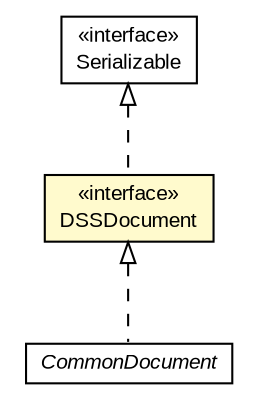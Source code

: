 #!/usr/local/bin/dot
#
# Class diagram 
# Generated by UMLGraph version R5_6-24-gf6e263 (http://www.umlgraph.org/)
#

digraph G {
	edge [fontname="arial",fontsize=10,labelfontname="arial",labelfontsize=10];
	node [fontname="arial",fontsize=10,shape=plaintext];
	nodesep=0.25;
	ranksep=0.5;
	// eu.europa.esig.dss.CommonDocument
	c295562 [label=<<table title="eu.europa.esig.dss.CommonDocument" border="0" cellborder="1" cellspacing="0" cellpadding="2" port="p" href="./CommonDocument.html">
		<tr><td><table border="0" cellspacing="0" cellpadding="1">
<tr><td align="center" balign="center"><font face="arial italic"> CommonDocument </font></td></tr>
		</table></td></tr>
		</table>>, URL="./CommonDocument.html", fontname="arial", fontcolor="black", fontsize=10.0];
	// eu.europa.esig.dss.DSSDocument
	c295588 [label=<<table title="eu.europa.esig.dss.DSSDocument" border="0" cellborder="1" cellspacing="0" cellpadding="2" port="p" bgcolor="lemonChiffon" href="./DSSDocument.html">
		<tr><td><table border="0" cellspacing="0" cellpadding="1">
<tr><td align="center" balign="center"> &#171;interface&#187; </td></tr>
<tr><td align="center" balign="center"> DSSDocument </td></tr>
		</table></td></tr>
		</table>>, URL="./DSSDocument.html", fontname="arial", fontcolor="black", fontsize=10.0];
	//eu.europa.esig.dss.CommonDocument implements eu.europa.esig.dss.DSSDocument
	c295588:p -> c295562:p [dir=back,arrowtail=empty,style=dashed];
	//eu.europa.esig.dss.DSSDocument implements java.io.Serializable
	c296429:p -> c295588:p [dir=back,arrowtail=empty,style=dashed];
	// java.io.Serializable
	c296429 [label=<<table title="java.io.Serializable" border="0" cellborder="1" cellspacing="0" cellpadding="2" port="p" href="http://java.sun.com/j2se/1.4.2/docs/api/java/io/Serializable.html">
		<tr><td><table border="0" cellspacing="0" cellpadding="1">
<tr><td align="center" balign="center"> &#171;interface&#187; </td></tr>
<tr><td align="center" balign="center"> Serializable </td></tr>
		</table></td></tr>
		</table>>, URL="http://java.sun.com/j2se/1.4.2/docs/api/java/io/Serializable.html", fontname="arial", fontcolor="black", fontsize=10.0];
}


